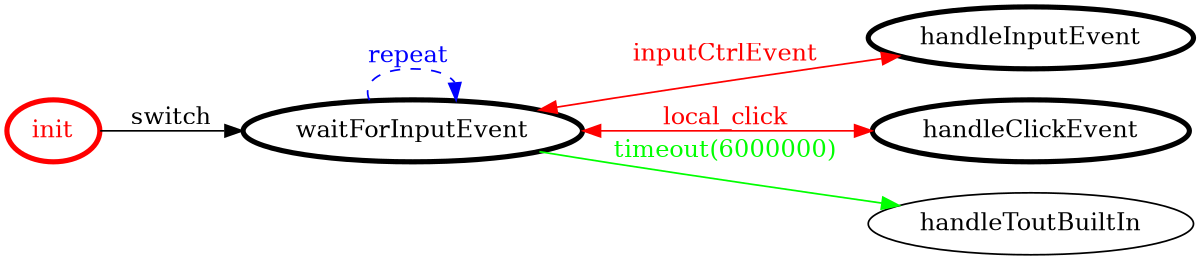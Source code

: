 /*
*
* A GraphViz DOT FSM description 
* Please use a GraphViz visualizer (like http://www.webgraphviz.com)
*  
*/

digraph finite_state_machine {
	rankdir=LR
	size="8,5"
	
	init [ color = red ][ fontcolor = red ][ penwidth = 3 ]
	handleInputEvent [ color = black ][ fontcolor = black ][ penwidth = 3 ]
	waitForInputEvent [ color = black ][ fontcolor = black ][ penwidth = 3 ]
	handleClickEvent [ color = black ][ fontcolor = black ][ penwidth = 3 ]
	
	waitForInputEvent -> handleInputEvent [ label = "inputCtrlEvent" ][ color = red ][ fontcolor = red ][ dir = both ]
	waitForInputEvent -> handleToutBuiltIn [ label = "timeout(6000000)" ][ color = green ][ fontcolor = green ]
	init -> waitForInputEvent [ label = "switch" ][ color = black ][ fontcolor = black ]
	waitForInputEvent -> handleClickEvent [ label = "local_click" ][ color = red ][ fontcolor = red ][ dir = both ]
	waitForInputEvent -> waitForInputEvent [ label = "repeat "][ style = dashed ][ color = blue ][ fontcolor = blue ]
}
